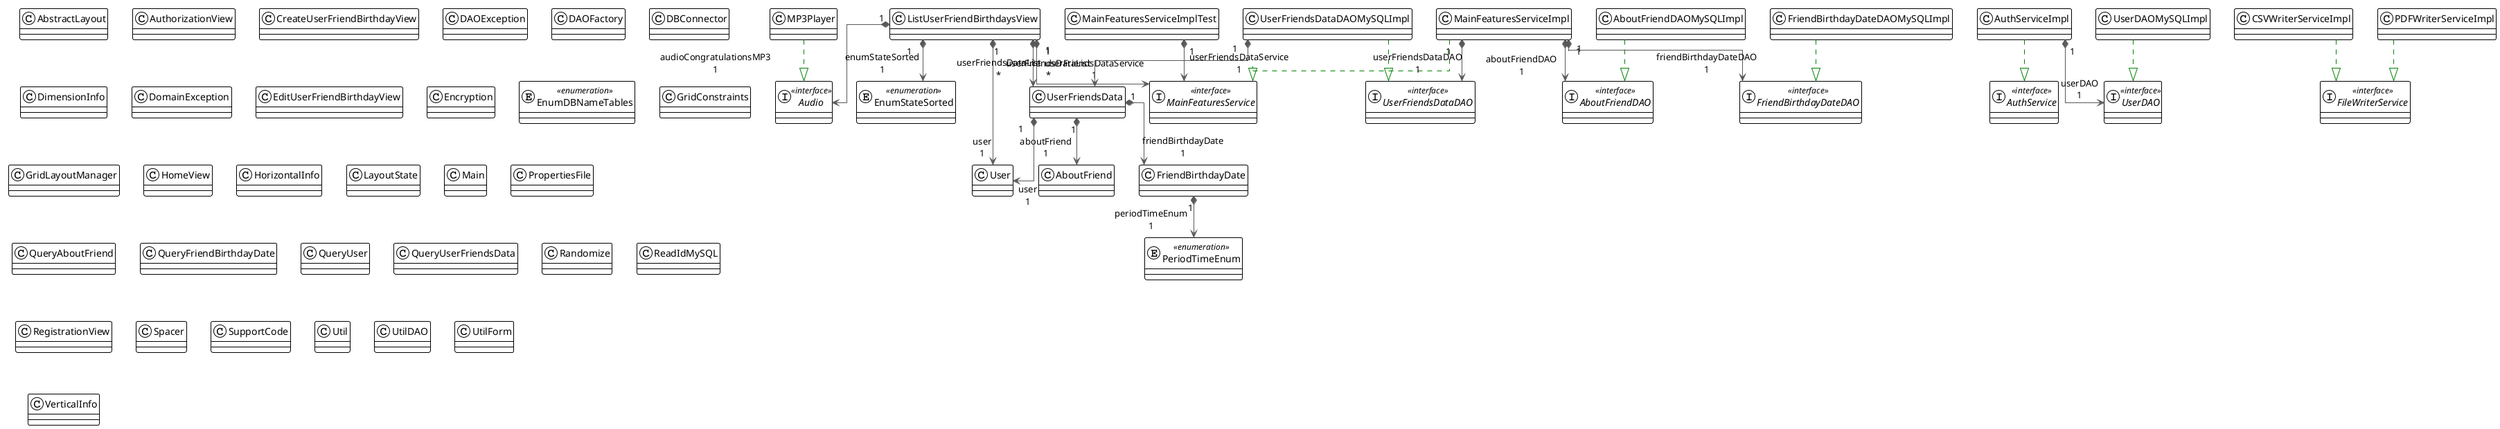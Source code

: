 @startuml

!theme plain
top to bottom direction
skinparam linetype ortho

class AboutFriend
interface AboutFriendDAO << interface >>
class AboutFriendDAOMySQLImpl
class AbstractLayout
interface Audio << interface >>
interface AuthService << interface >>
class AuthServiceImpl
class AuthorizationView
class CSVWriterServiceImpl
class CreateUserFriendBirthdayView
class DAOException
class DAOFactory
class DBConnector
class DimensionInfo
class DomainException
class EditUserFriendBirthdayView
class Encryption
enum EnumDBNameTables << enumeration >>
enum EnumStateSorted << enumeration >>
interface FileWriterService << interface >>
class FriendBirthdayDate
interface FriendBirthdayDateDAO << interface >>
class FriendBirthdayDateDAOMySQLImpl
class GridConstraints
class GridLayoutManager
class HomeView
class HorizontalInfo
class LayoutState
class ListUserFriendBirthdaysView
class MP3Player
class Main
interface MainFeaturesService << interface >>
class MainFeaturesServiceImpl
class MainFeaturesServiceImplTest
class PDFWriterServiceImpl
enum PeriodTimeEnum << enumeration >>
class PropertiesFile
class QueryAboutFriend
class QueryFriendBirthdayDate
class QueryUser
class QueryUserFriendsData
class Randomize
class ReadIdMySQL
class RegistrationView
class Spacer
class SupportCode
class User
interface UserDAO << interface >>
class UserDAOMySQLImpl
class UserFriendsData
interface UserFriendsDataDAO << interface >>
class UserFriendsDataDAOMySQLImpl
class Util
class UtilDAO
class UtilForm
class VerticalInfo

AboutFriendDAOMySQLImpl         -[#008200,dashed]-^  AboutFriendDAO                 
AuthServiceImpl                 -[#008200,dashed]-^  AuthService                    
AuthServiceImpl                "1" *-[#595959,plain]-> "userDAO\n1" UserDAO                        
CSVWriterServiceImpl            -[#008200,dashed]-^  FileWriterService              
FriendBirthdayDate             "1" *-[#595959,plain]-> "periodTimeEnum\n1" PeriodTimeEnum                 
FriendBirthdayDateDAOMySQLImpl  -[#008200,dashed]-^  FriendBirthdayDateDAO          
ListUserFriendBirthdaysView    "1" *-[#595959,plain]-> "audioCongratulationsMP3\n1" Audio                          
ListUserFriendBirthdaysView    "1" *-[#595959,plain]-> "enumStateSorted\n1" EnumStateSorted                
ListUserFriendBirthdaysView    "1" *-[#595959,plain]-> "userFriendsDataService\n1" MainFeaturesService
ListUserFriendBirthdaysView    "1" *-[#595959,plain]-> "user\n1" User                           
ListUserFriendBirthdaysView    "1" *-[#595959,plain]-> "userFriendsDataList\n*" UserFriendsData                
MP3Player                       -[#008200,dashed]-^  Audio                          
MainFeaturesServiceImpl        "1" *-[#595959,plain]-> "aboutFriendDAO\n1" AboutFriendDAO                 
MainFeaturesServiceImpl        "1" *-[#595959,plain]-> "friendBirthdayDateDAO\n1" FriendBirthdayDateDAO          
MainFeaturesServiceImpl         -[#008200,dashed]-^  MainFeaturesService            
MainFeaturesServiceImpl        "1" *-[#595959,plain]-> "userFriendsDataDAO\n1" UserFriendsDataDAO             
MainFeaturesServiceImplTest    "1" *-[#595959,plain]-> "userFriendsDataService\n1" MainFeaturesService
PDFWriterServiceImpl            -[#008200,dashed]-^  FileWriterService              
UserDAOMySQLImpl                -[#008200,dashed]-^  UserDAO                        
UserFriendsData                "1" *-[#595959,plain]-> "aboutFriend\n1" AboutFriend                    
UserFriendsData                "1" *-[#595959,plain]-> "friendBirthdayDate\n1" FriendBirthdayDate             
UserFriendsData                "1" *-[#595959,plain]-> "user\n1" User                           
UserFriendsDataDAOMySQLImpl    "1" *-[#595959,plain]-> "userFriendsDataList\n*" UserFriendsData                
UserFriendsDataDAOMySQLImpl     -[#008200,dashed]-^  UserFriendsDataDAO             
@enduml
